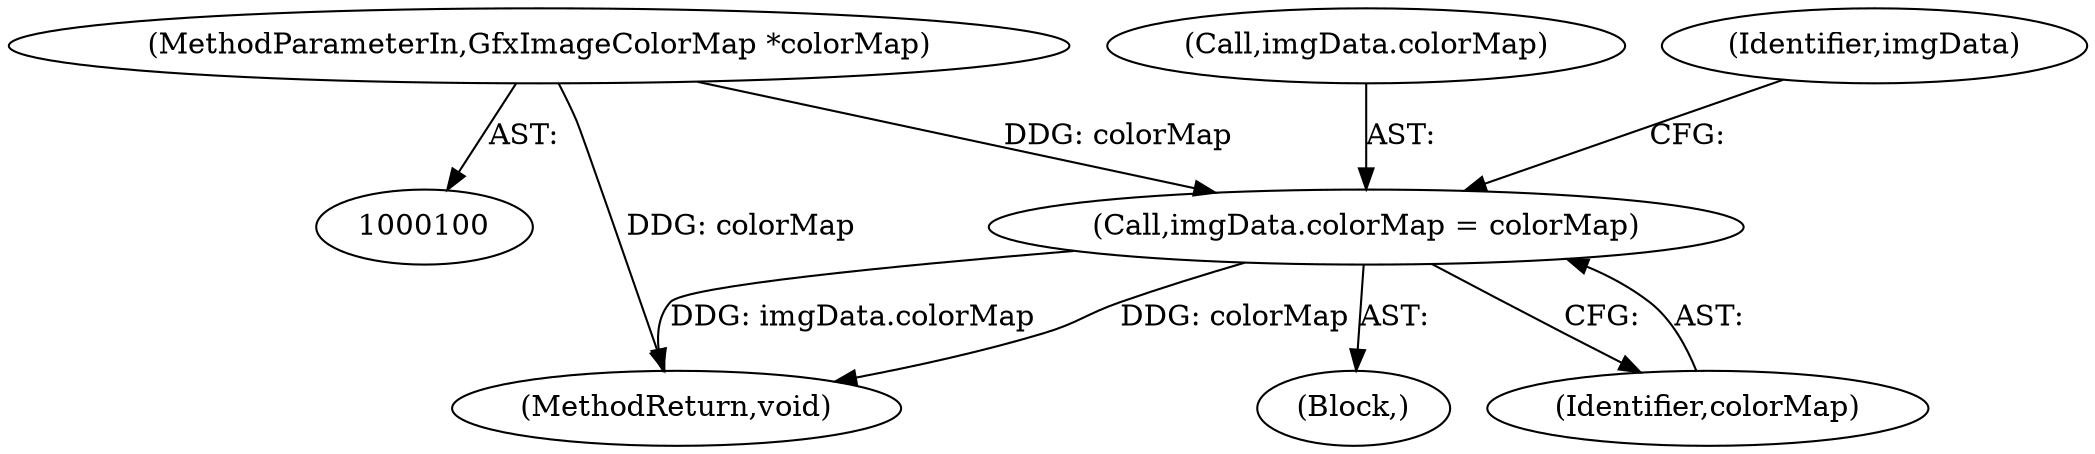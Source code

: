 digraph "0_poppler_284a92899602daa4a7f429e61849e794569310b5@pointer" {
"1000106" [label="(MethodParameterIn,GfxImageColorMap *colorMap)"];
"1000183" [label="(Call,imgData.colorMap = colorMap)"];
"1000183" [label="(Call,imgData.colorMap = colorMap)"];
"1000566" [label="(MethodReturn,void)"];
"1000109" [label="(Block,)"];
"1000106" [label="(MethodParameterIn,GfxImageColorMap *colorMap)"];
"1000184" [label="(Call,imgData.colorMap)"];
"1000190" [label="(Identifier,imgData)"];
"1000187" [label="(Identifier,colorMap)"];
"1000106" -> "1000100"  [label="AST: "];
"1000106" -> "1000566"  [label="DDG: colorMap"];
"1000106" -> "1000183"  [label="DDG: colorMap"];
"1000183" -> "1000109"  [label="AST: "];
"1000183" -> "1000187"  [label="CFG: "];
"1000184" -> "1000183"  [label="AST: "];
"1000187" -> "1000183"  [label="AST: "];
"1000190" -> "1000183"  [label="CFG: "];
"1000183" -> "1000566"  [label="DDG: colorMap"];
"1000183" -> "1000566"  [label="DDG: imgData.colorMap"];
}

